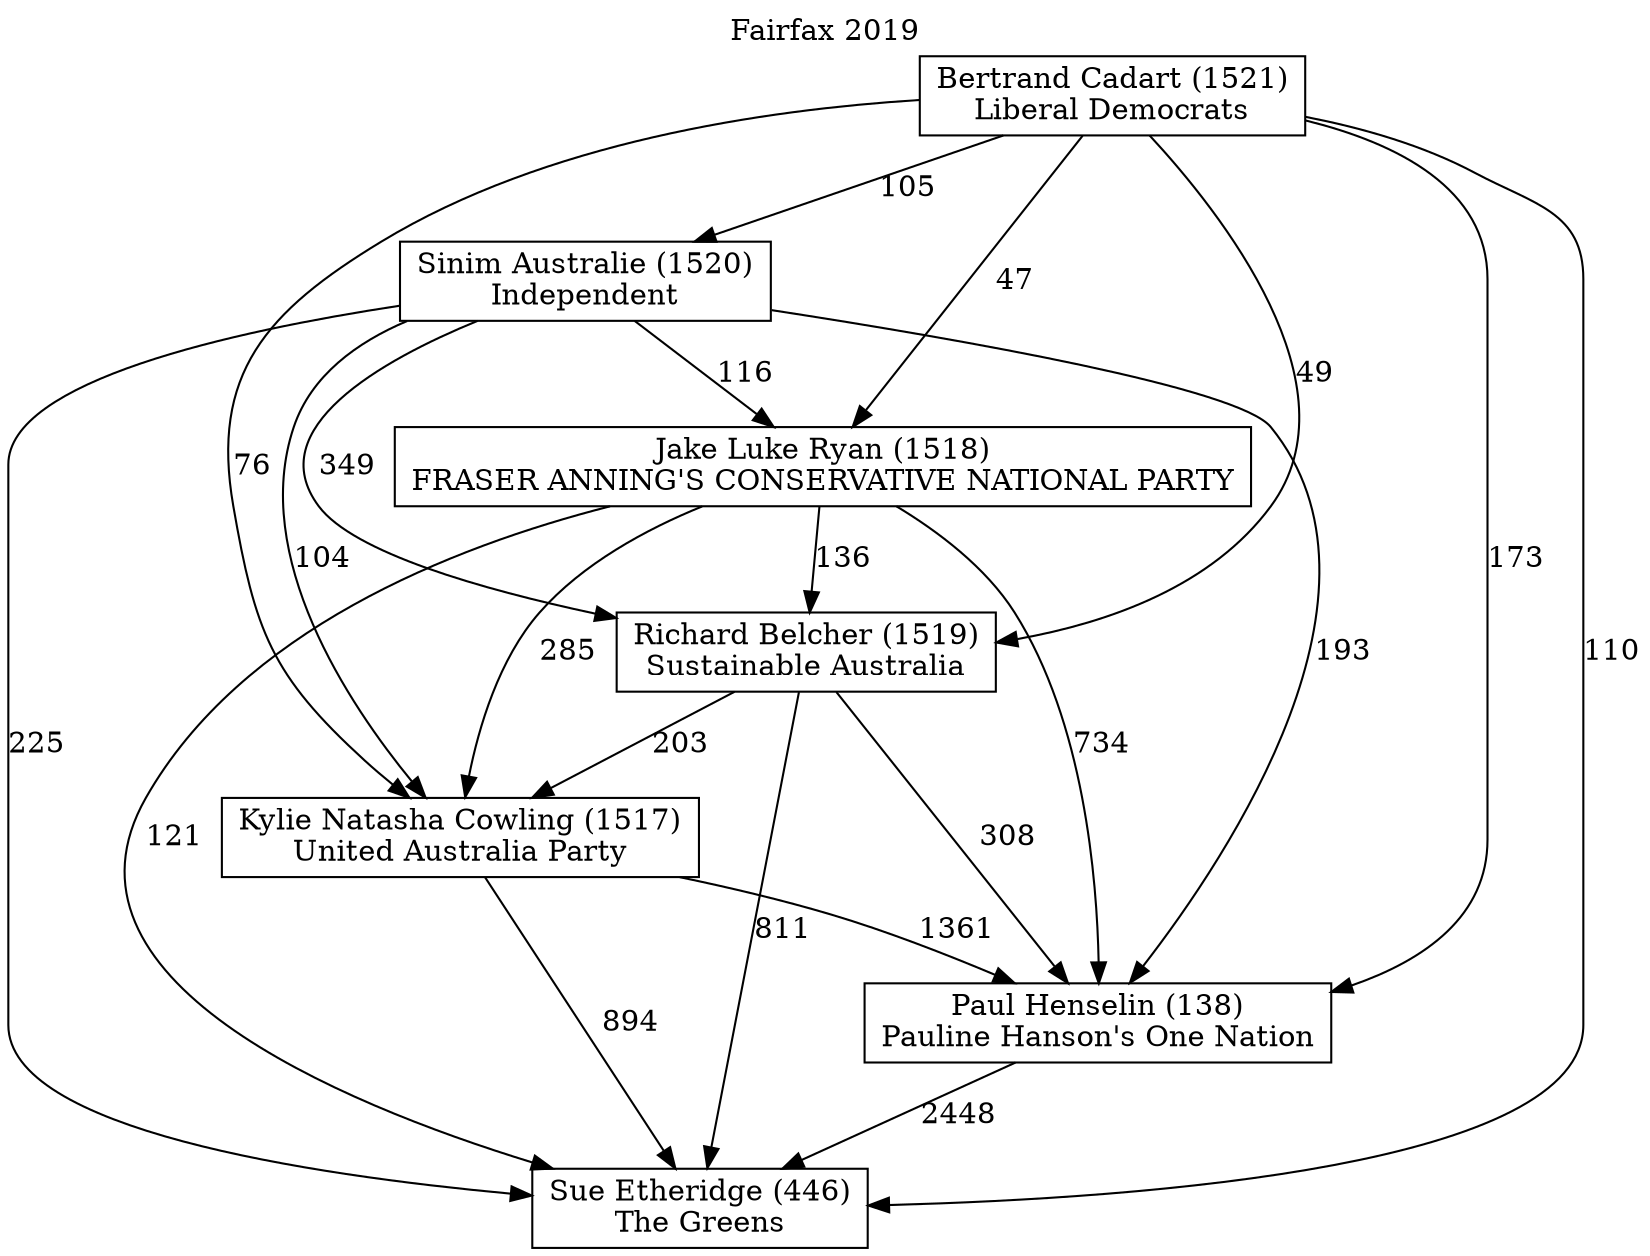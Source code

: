 // House preference flow
digraph "Sue Etheridge (446)_Fairfax_2019" {
	graph [label="Fairfax 2019" labelloc=t mclimit=10]
	node [shape=box]
	"Bertrand Cadart (1521)" [label="Bertrand Cadart (1521)
Liberal Democrats"]
	"Jake Luke Ryan (1518)" [label="Jake Luke Ryan (1518)
FRASER ANNING'S CONSERVATIVE NATIONAL PARTY"]
	"Kylie Natasha Cowling (1517)" [label="Kylie Natasha Cowling (1517)
United Australia Party"]
	"Paul Henselin (138)" [label="Paul Henselin (138)
Pauline Hanson's One Nation"]
	"Richard Belcher (1519)" [label="Richard Belcher (1519)
Sustainable Australia"]
	"Sinim Australie (1520)" [label="Sinim Australie (1520)
Independent"]
	"Sue Etheridge (446)" [label="Sue Etheridge (446)
The Greens"]
	"Bertrand Cadart (1521)" -> "Jake Luke Ryan (1518)" [label=47]
	"Bertrand Cadart (1521)" -> "Kylie Natasha Cowling (1517)" [label=76]
	"Bertrand Cadart (1521)" -> "Paul Henselin (138)" [label=173]
	"Bertrand Cadart (1521)" -> "Richard Belcher (1519)" [label=49]
	"Bertrand Cadart (1521)" -> "Sinim Australie (1520)" [label=105]
	"Bertrand Cadart (1521)" -> "Sue Etheridge (446)" [label=110]
	"Jake Luke Ryan (1518)" -> "Kylie Natasha Cowling (1517)" [label=285]
	"Jake Luke Ryan (1518)" -> "Paul Henselin (138)" [label=734]
	"Jake Luke Ryan (1518)" -> "Richard Belcher (1519)" [label=136]
	"Jake Luke Ryan (1518)" -> "Sue Etheridge (446)" [label=121]
	"Kylie Natasha Cowling (1517)" -> "Paul Henselin (138)" [label=1361]
	"Kylie Natasha Cowling (1517)" -> "Sue Etheridge (446)" [label=894]
	"Paul Henselin (138)" -> "Sue Etheridge (446)" [label=2448]
	"Richard Belcher (1519)" -> "Kylie Natasha Cowling (1517)" [label=203]
	"Richard Belcher (1519)" -> "Paul Henselin (138)" [label=308]
	"Richard Belcher (1519)" -> "Sue Etheridge (446)" [label=811]
	"Sinim Australie (1520)" -> "Jake Luke Ryan (1518)" [label=116]
	"Sinim Australie (1520)" -> "Kylie Natasha Cowling (1517)" [label=104]
	"Sinim Australie (1520)" -> "Paul Henselin (138)" [label=193]
	"Sinim Australie (1520)" -> "Richard Belcher (1519)" [label=349]
	"Sinim Australie (1520)" -> "Sue Etheridge (446)" [label=225]
}
